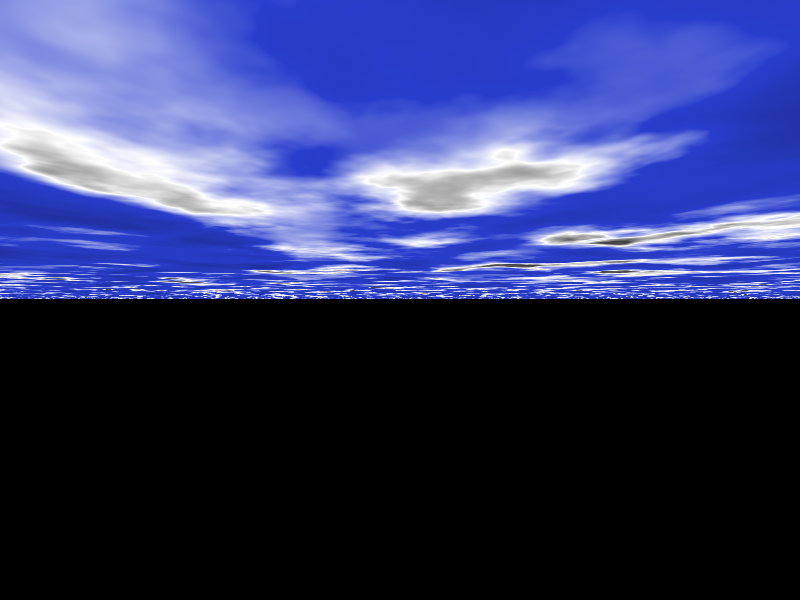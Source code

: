 /*
    This is a simple scene that demonstrates the use of the fog
    feature in POV-Ray.  The scene consists of a plane that is
    textured with a bozo pattern.  The bozo pattern is used to
    create a simple gradient on the plane.  The fog is then
    applied to the plane to create a misty effect.  The fog is
    set to be a distance fog, which means that the fog is
    applied based on the distance from the camera.  The fog is
    set to be white, and the fog offset is set to 0.1.  The fog
    altitude is set to 1.5, which means that the fog will start
    at a height of 1.5 units above the plane.  The turbulence
    value is set to 1.8, which creates a wavy effect in the fog.
    The fog is set to be 50 units thick, which means that the
    fog will extend 25 units above and below the plane.
*/
plane{<0,1,0>,1 hollow
       texture{
        pigment{ bozo turbulence 0.92
          color_map {
           [0.00 rgb <0.2, 0.3, 1>*0.5]
           [0.50 rgb <0.2, 0.3, 1>*0.8]
           [0.70 rgb <1,1,1>]
           [0.85 rgb <0.25,0.25,0.25>]
           [1.0 rgb <0.5,0.5,0.5>]}
          scale<1,1,1.5>*2.5
          translate<1.0,0,-1>
          }// end of pigment
        finish {ambient 1 diffuse 0}
        }// end of texture
        scale 10000
     }// end of plane

// fog on the ground -------------
fog {  
    fog_type   2
      distance   50
      color     <1.0, 1.0, 1.0>
      fog_offset 0.1
      fog_alt    1.5
      turbulence 1.8
    }